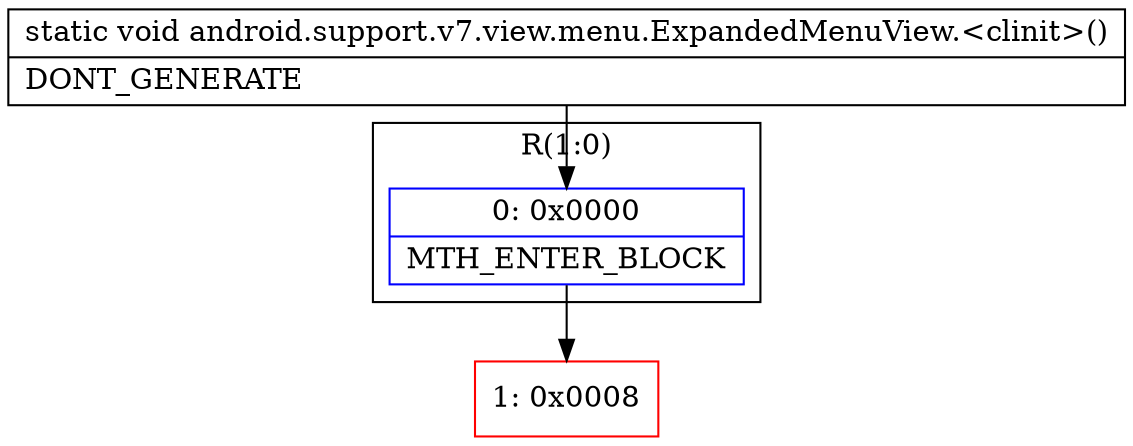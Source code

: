 digraph "CFG forandroid.support.v7.view.menu.ExpandedMenuView.\<clinit\>()V" {
subgraph cluster_Region_1441353794 {
label = "R(1:0)";
node [shape=record,color=blue];
Node_0 [shape=record,label="{0\:\ 0x0000|MTH_ENTER_BLOCK\l}"];
}
Node_1 [shape=record,color=red,label="{1\:\ 0x0008}"];
MethodNode[shape=record,label="{static void android.support.v7.view.menu.ExpandedMenuView.\<clinit\>()  | DONT_GENERATE\l}"];
MethodNode -> Node_0;
Node_0 -> Node_1;
}

